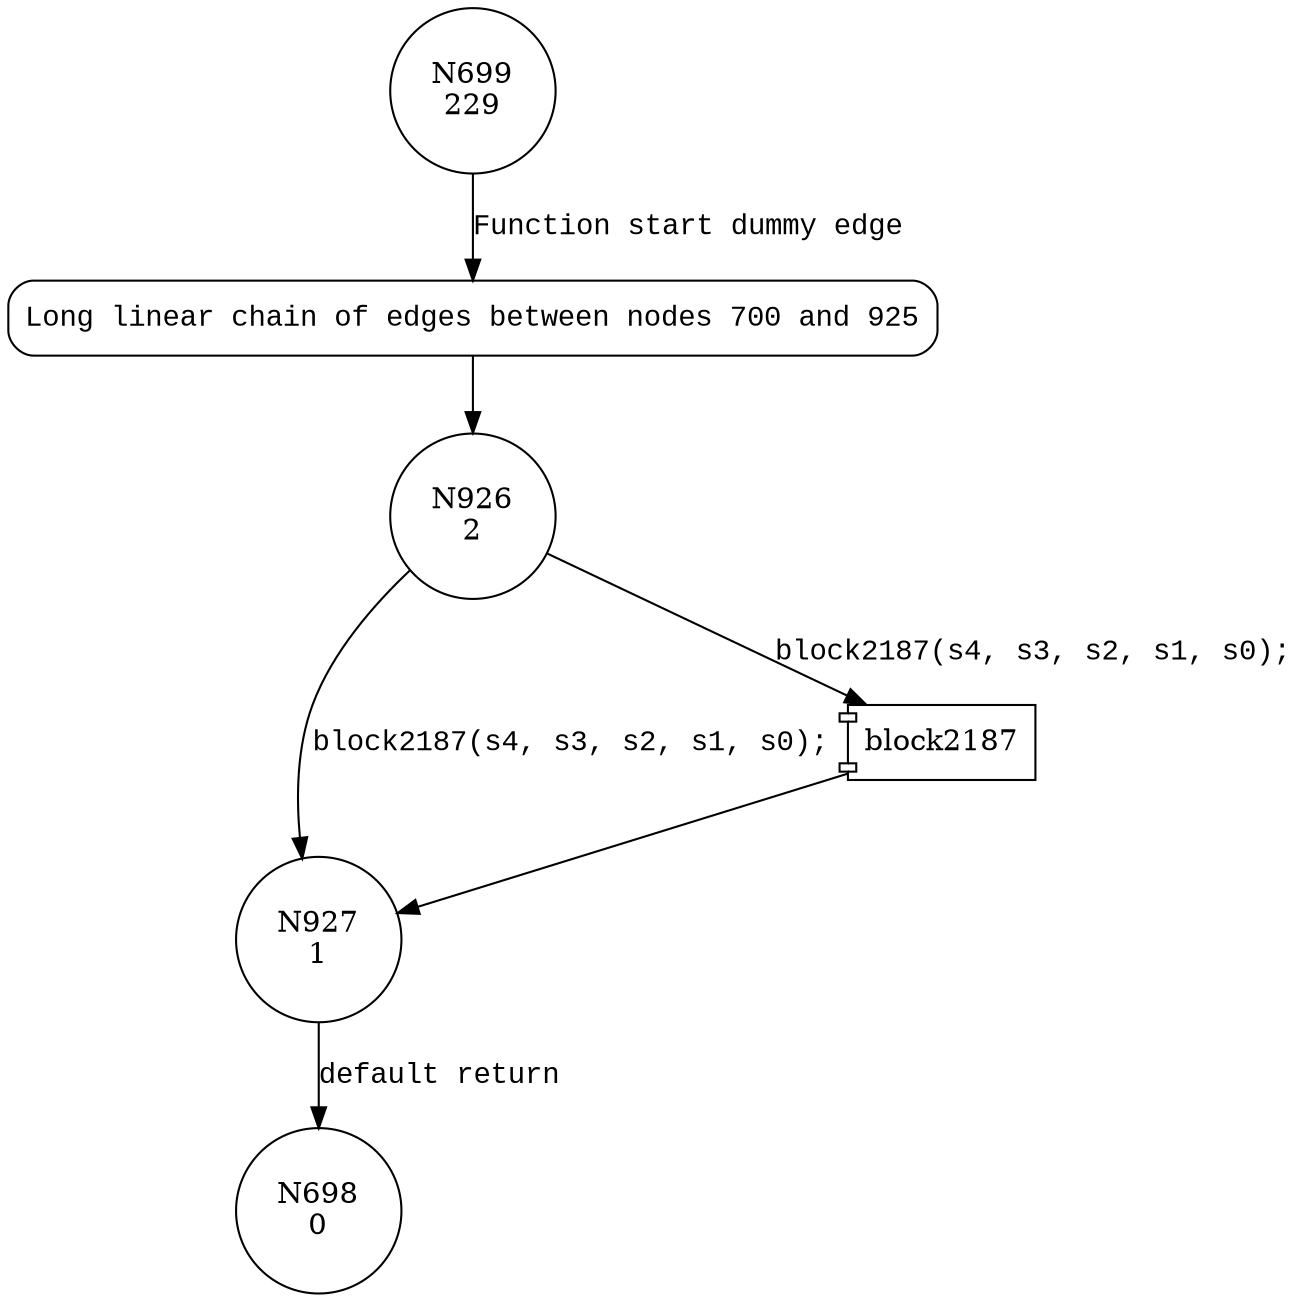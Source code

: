 digraph block561 {
699 [shape="circle" label="N699\n229"]
700 [shape="circle" label="N700\n228"]
926 [shape="circle" label="N926\n2"]
927 [shape="circle" label="N927\n1"]
698 [shape="circle" label="N698\n0"]
700 [style="filled,bold" penwidth="1" fillcolor="white" fontname="Courier New" shape="Mrecord" label="Long linear chain of edges between nodes 700 and 925"]
700 -> 926[label=""]
699 -> 700 [label="Function start dummy edge" fontname="Courier New"]
100061 [shape="component" label="block2187"]
926 -> 100061 [label="block2187(s4, s3, s2, s1, s0);" fontname="Courier New"]
100061 -> 927 [label="" fontname="Courier New"]
926 -> 927 [label="block2187(s4, s3, s2, s1, s0);" fontname="Courier New"]
927 -> 698 [label="default return" fontname="Courier New"]
}